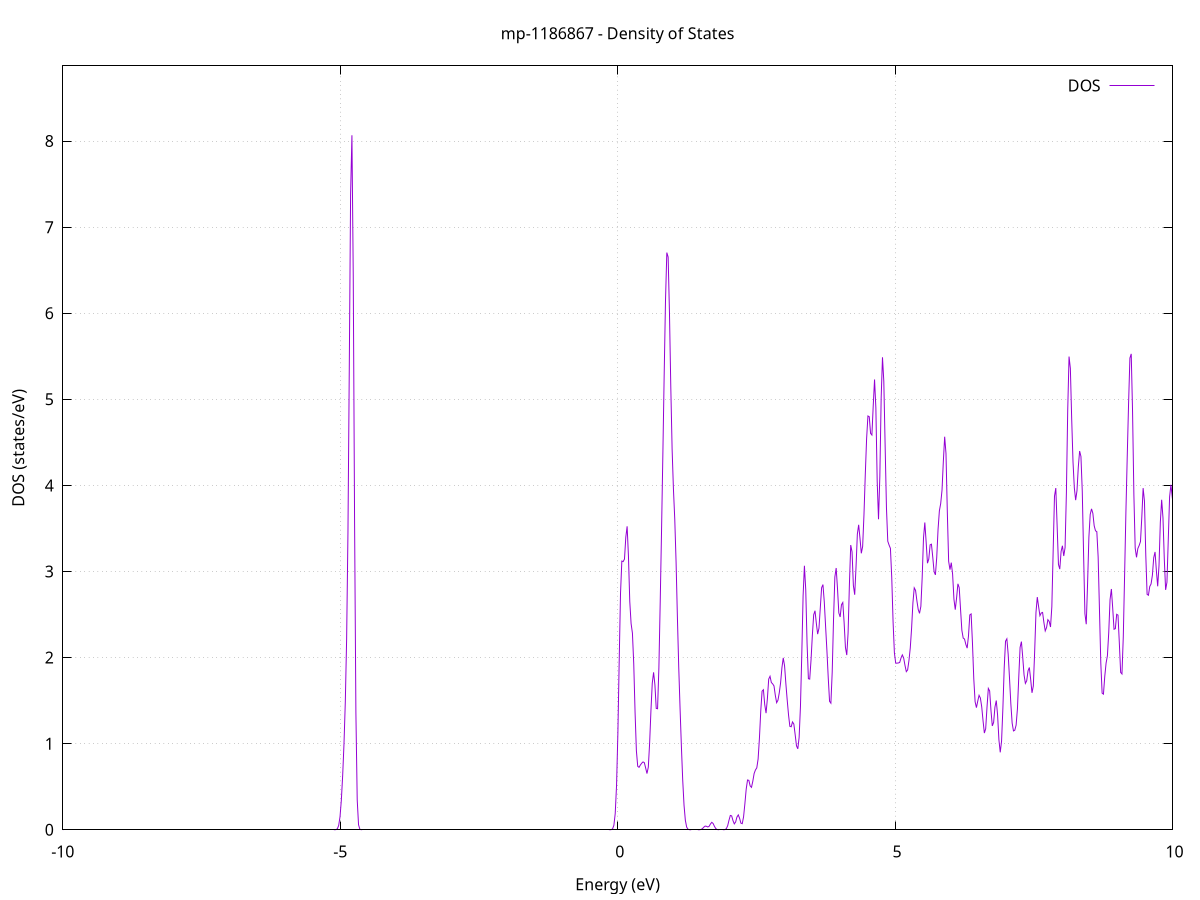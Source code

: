 set title 'mp-1186867 - Density of States'
set xlabel 'Energy (eV)'
set ylabel 'DOS (states/eV)'
set grid
set xrange [-10:10]
set yrange [0:8.873]
set xzeroaxis lt -1
set terminal png size 800,600
set output 'mp-1186867_dos_gnuplot.png'
plot '-' using 1:2 with lines title 'DOS'
-29.707900 0.000000
-29.684100 0.000000
-29.660200 0.000000
-29.636400 0.000000
-29.612500 0.000000
-29.588700 0.000000
-29.564800 0.000000
-29.541000 0.000000
-29.517100 0.000000
-29.493300 0.000000
-29.469500 0.000000
-29.445600 0.000000
-29.421800 0.000000
-29.397900 0.000000
-29.374100 0.000000
-29.350200 0.000000
-29.326400 0.000000
-29.302500 0.000000
-29.278700 0.000000
-29.254800 0.000000
-29.231000 0.000000
-29.207100 0.000000
-29.183300 0.000000
-29.159500 0.000000
-29.135600 0.000000
-29.111800 0.000000
-29.087900 0.000000
-29.064100 0.000000
-29.040200 0.000000
-29.016400 0.000000
-28.992500 0.000000
-28.968700 0.000000
-28.944800 0.000000
-28.921000 0.000000
-28.897200 0.000000
-28.873300 0.000000
-28.849500 0.000000
-28.825600 0.000000
-28.801800 0.000000
-28.777900 0.000000
-28.754100 0.000000
-28.730200 0.000000
-28.706400 0.000000
-28.682500 0.000000
-28.658700 0.000000
-28.634800 0.000000
-28.611000 0.000000
-28.587200 0.000000
-28.563300 0.000000
-28.539500 0.000000
-28.515600 0.000000
-28.491800 0.000000
-28.467900 0.000000
-28.444100 0.000000
-28.420200 0.000000
-28.396400 0.000000
-28.372500 0.000000
-28.348700 0.000000
-28.324900 0.000000
-28.301000 0.000000
-28.277200 0.000000
-28.253300 0.000000
-28.229500 0.000000
-28.205600 0.000000
-28.181800 0.000000
-28.157900 0.000000
-28.134100 0.000000
-28.110200 0.000000
-28.086400 0.000000
-28.062500 0.000000
-28.038700 0.000000
-28.014900 0.000000
-27.991000 0.000000
-27.967200 0.000000
-27.943300 0.000000
-27.919500 0.000000
-27.895600 0.000000
-27.871800 0.000000
-27.847900 0.000000
-27.824100 0.000000
-27.800200 0.000000
-27.776400 0.000000
-27.752600 0.000000
-27.728700 0.000000
-27.704900 0.000000
-27.681000 0.001100
-27.657200 0.014800
-27.633300 0.132200
-27.609500 0.762600
-27.585600 2.833400
-27.561800 6.788600
-27.537900 10.494200
-27.514100 10.470300
-27.490200 6.742300
-27.466400 2.801300
-27.442600 0.750400
-27.418700 0.129500
-27.394900 0.014400
-27.371000 0.001000
-27.347200 0.000000
-27.323300 0.000000
-27.299500 0.000000
-27.275600 0.000000
-27.251800 0.000000
-27.227900 0.000000
-27.204100 0.000000
-27.180300 0.000000
-27.156400 0.000000
-27.132600 0.000000
-27.108700 0.000000
-27.084900 0.000000
-27.061000 0.000000
-27.037200 0.000000
-27.013300 0.000000
-26.989500 0.000000
-26.965600 0.000000
-26.941800 0.000000
-26.917900 0.000000
-26.894100 0.000000
-26.870300 0.000000
-26.846400 0.000300
-26.822600 0.005400
-26.798700 0.064300
-26.774900 0.492400
-26.751000 2.437200
-26.727200 7.810900
-26.703300 16.222700
-26.679500 21.849100
-26.655600 19.088500
-26.631800 10.817700
-26.608000 3.975300
-26.584100 0.946700
-26.560300 0.146000
-26.536400 0.014600
-26.512600 0.000900
-26.488700 0.000000
-26.464900 0.000000
-26.441000 0.000000
-26.417200 0.000000
-26.393300 0.000000
-26.369500 0.000000
-26.345600 0.000000
-26.321800 0.000000
-26.298000 0.000000
-26.274100 0.000000
-26.250300 0.000000
-26.226400 0.000000
-26.202600 0.000000
-26.178700 0.000000
-26.154900 0.000000
-26.131000 0.000000
-26.107200 0.000000
-26.083300 0.000000
-26.059500 0.000000
-26.035700 0.000000
-26.011800 0.000000
-25.988000 0.000000
-25.964100 0.000000
-25.940300 0.000000
-25.916400 0.000000
-25.892600 0.000000
-25.868700 0.000000
-25.844900 0.000000
-25.821000 0.000000
-25.797200 0.000000
-25.773300 0.000000
-25.749500 0.000000
-25.725700 0.000000
-25.701800 0.000000
-25.678000 0.000000
-25.654100 0.000000
-25.630300 0.000000
-25.606400 0.000000
-25.582600 0.000000
-25.558700 0.000000
-25.534900 0.000000
-25.511000 0.000000
-25.487200 0.000000
-25.463400 0.000000
-25.439500 0.000000
-25.415700 0.000000
-25.391800 0.000000
-25.368000 0.000000
-25.344100 0.000000
-25.320300 0.000000
-25.296400 0.000000
-25.272600 0.000000
-25.248700 0.000000
-25.224900 0.000000
-25.201000 0.000000
-25.177200 0.000000
-25.153400 0.000000
-25.129500 0.000000
-25.105700 0.000000
-25.081800 0.000000
-25.058000 0.000000
-25.034100 0.000000
-25.010300 0.000000
-24.986400 0.000000
-24.962600 0.000000
-24.938700 0.000000
-24.914900 0.000000
-24.891100 0.000000
-24.867200 0.000000
-24.843400 0.000000
-24.819500 0.000000
-24.795700 0.000000
-24.771800 0.000000
-24.748000 0.000000
-24.724100 0.000000
-24.700300 0.000000
-24.676400 0.000000
-24.652600 0.000000
-24.628700 0.000000
-24.604900 0.000000
-24.581100 0.000000
-24.557200 0.000000
-24.533400 0.000000
-24.509500 0.000000
-24.485700 0.000000
-24.461800 0.000000
-24.438000 0.000000
-24.414100 0.000000
-24.390300 0.000000
-24.366400 0.000000
-24.342600 0.000000
-24.318800 0.000000
-24.294900 0.000000
-24.271100 0.000000
-24.247200 0.000000
-24.223400 0.000000
-24.199500 0.000000
-24.175700 0.000000
-24.151800 0.000000
-24.128000 0.000000
-24.104100 0.000000
-24.080300 0.000000
-24.056400 0.000000
-24.032600 0.000000
-24.008800 0.000000
-23.984900 0.000000
-23.961100 0.000000
-23.937200 0.000000
-23.913400 0.000000
-23.889500 0.000000
-23.865700 0.000000
-23.841800 0.000000
-23.818000 0.000000
-23.794100 0.000000
-23.770300 0.000000
-23.746500 0.000000
-23.722600 0.000000
-23.698800 0.000000
-23.674900 0.000000
-23.651100 0.000000
-23.627200 0.000000
-23.603400 0.000000
-23.579500 0.000000
-23.555700 0.000000
-23.531800 0.000000
-23.508000 0.000000
-23.484200 0.000000
-23.460300 0.000000
-23.436500 0.000000
-23.412600 0.000000
-23.388800 0.000000
-23.364900 0.000000
-23.341100 0.000000
-23.317200 0.000000
-23.293400 0.000000
-23.269500 0.000000
-23.245700 0.000000
-23.221800 0.000000
-23.198000 0.000000
-23.174200 0.000000
-23.150300 0.000000
-23.126500 0.000000
-23.102600 0.000000
-23.078800 0.000000
-23.054900 0.000000
-23.031100 0.000000
-23.007200 0.000000
-22.983400 0.000000
-22.959500 0.000000
-22.935700 0.000000
-22.911900 0.000000
-22.888000 0.000000
-22.864200 0.000000
-22.840300 0.000000
-22.816500 0.000000
-22.792600 0.000000
-22.768800 0.000000
-22.744900 0.000000
-22.721100 0.000000
-22.697200 0.000000
-22.673400 0.000000
-22.649500 0.000000
-22.625700 0.000000
-22.601900 0.000000
-22.578000 0.000000
-22.554200 0.000000
-22.530300 0.000000
-22.506500 0.000000
-22.482600 0.000000
-22.458800 0.000000
-22.434900 0.000000
-22.411100 0.000000
-22.387200 0.000000
-22.363400 0.000000
-22.339600 0.000000
-22.315700 0.000000
-22.291900 0.000000
-22.268000 0.000000
-22.244200 0.000000
-22.220300 0.000000
-22.196500 0.000000
-22.172600 0.000000
-22.148800 0.000000
-22.124900 0.000000
-22.101100 0.000000
-22.077200 0.000000
-22.053400 0.000000
-22.029600 0.000000
-22.005700 0.000000
-21.981900 0.000000
-21.958000 0.000000
-21.934200 0.000000
-21.910300 0.000000
-21.886500 0.000000
-21.862600 0.000000
-21.838800 0.000000
-21.814900 0.000000
-21.791100 0.000000
-21.767300 0.000000
-21.743400 0.000000
-21.719600 0.000000
-21.695700 0.000000
-21.671900 0.000000
-21.648000 0.000000
-21.624200 0.000000
-21.600300 0.000000
-21.576500 0.000000
-21.552600 0.000000
-21.528800 0.000000
-21.504900 0.000000
-21.481100 0.000000
-21.457300 0.000000
-21.433400 0.000000
-21.409600 0.000000
-21.385700 0.000000
-21.361900 0.000000
-21.338000 0.000000
-21.314200 0.000000
-21.290300 0.000000
-21.266500 0.000000
-21.242600 0.000000
-21.218800 0.000000
-21.195000 0.000000
-21.171100 0.000000
-21.147300 0.000000
-21.123400 0.000000
-21.099600 0.000000
-21.075700 0.000000
-21.051900 0.000000
-21.028000 0.000000
-21.004200 0.000000
-20.980300 0.000000
-20.956500 0.000000
-20.932600 0.000000
-20.908800 0.000000
-20.885000 0.000000
-20.861100 0.000000
-20.837300 0.000000
-20.813400 0.000000
-20.789600 0.000000
-20.765700 0.000000
-20.741900 0.000000
-20.718000 0.000000
-20.694200 0.000000
-20.670300 0.000000
-20.646500 0.000000
-20.622700 0.000000
-20.598800 0.000000
-20.575000 0.000000
-20.551100 0.000000
-20.527300 0.000000
-20.503400 0.000000
-20.479600 0.000000
-20.455700 0.000000
-20.431900 0.000000
-20.408000 0.000000
-20.384200 0.000000
-20.360300 0.000000
-20.336500 0.000000
-20.312700 0.000000
-20.288800 0.000000
-20.265000 0.000000
-20.241100 0.000000
-20.217300 0.000000
-20.193400 0.000000
-20.169600 0.000000
-20.145700 0.000000
-20.121900 0.000000
-20.098000 0.000000
-20.074200 0.000000
-20.050400 0.000000
-20.026500 0.000000
-20.002700 0.000000
-19.978800 0.000000
-19.955000 0.000000
-19.931100 0.000000
-19.907300 0.000000
-19.883400 0.000000
-19.859600 0.000000
-19.835700 0.000000
-19.811900 0.000000
-19.788000 0.000000
-19.764200 0.000000
-19.740400 0.000000
-19.716500 0.000000
-19.692700 0.000000
-19.668800 0.000000
-19.645000 0.000000
-19.621100 0.000000
-19.597300 0.000000
-19.573400 0.000000
-19.549600 0.000000
-19.525700 0.000000
-19.501900 0.000000
-19.478100 0.000000
-19.454200 0.000000
-19.430400 0.000000
-19.406500 0.000000
-19.382700 0.000000
-19.358800 0.000000
-19.335000 0.000000
-19.311100 0.000000
-19.287300 0.000000
-19.263400 0.000000
-19.239600 0.000000
-19.215700 0.000000
-19.191900 0.000000
-19.168100 0.000000
-19.144200 0.000000
-19.120400 0.000000
-19.096500 0.000000
-19.072700 0.000000
-19.048800 0.000000
-19.025000 0.000000
-19.001100 0.000000
-18.977300 0.000000
-18.953400 0.000000
-18.929600 0.000000
-18.905800 0.000000
-18.881900 0.000000
-18.858100 0.000000
-18.834200 0.000000
-18.810400 0.000000
-18.786500 0.000000
-18.762700 0.000000
-18.738800 0.000000
-18.715000 0.000000
-18.691100 0.000000
-18.667300 0.000000
-18.643400 0.000000
-18.619600 0.000000
-18.595800 0.000000
-18.571900 0.000000
-18.548100 0.000000
-18.524200 0.000000
-18.500400 0.000000
-18.476500 0.000000
-18.452700 0.000000
-18.428800 0.000000
-18.405000 0.000000
-18.381100 0.000000
-18.357300 0.000000
-18.333500 0.000000
-18.309600 0.000000
-18.285800 0.000000
-18.261900 0.000000
-18.238100 0.000000
-18.214200 0.000000
-18.190400 0.000000
-18.166500 0.000000
-18.142700 0.000000
-18.118800 0.000000
-18.095000 0.000000
-18.071100 0.000000
-18.047300 0.000000
-18.023500 0.000000
-17.999600 0.000000
-17.975800 0.000000
-17.951900 0.000000
-17.928100 0.000000
-17.904200 0.000000
-17.880400 0.000000
-17.856500 0.000000
-17.832700 0.000000
-17.808800 0.000000
-17.785000 0.000000
-17.761200 0.000000
-17.737300 0.000000
-17.713500 0.000000
-17.689600 0.000000
-17.665800 0.000000
-17.641900 0.000000
-17.618100 0.000000
-17.594200 0.000000
-17.570400 0.000000
-17.546500 0.000000
-17.522700 0.000000
-17.498800 0.000000
-17.475000 0.000000
-17.451200 0.000000
-17.427300 0.000000
-17.403500 0.000000
-17.379600 0.000000
-17.355800 0.000000
-17.331900 0.000000
-17.308100 0.000000
-17.284200 0.000000
-17.260400 0.000000
-17.236500 0.000000
-17.212700 0.000000
-17.188900 0.000000
-17.165000 0.000000
-17.141200 0.000000
-17.117300 0.000000
-17.093500 0.000000
-17.069600 0.000000
-17.045800 0.000000
-17.021900 0.000000
-16.998100 0.000000
-16.974200 0.000000
-16.950400 0.000000
-16.926600 0.000000
-16.902700 0.000000
-16.878900 0.000000
-16.855000 0.000000
-16.831200 0.000000
-16.807300 0.000000
-16.783500 0.000000
-16.759600 0.000000
-16.735800 0.000000
-16.711900 0.000000
-16.688100 0.000000
-16.664200 0.000000
-16.640400 0.000000
-16.616600 0.000000
-16.592700 0.000000
-16.568900 0.000000
-16.545000 0.000000
-16.521200 0.000000
-16.497300 0.000000
-16.473500 0.000000
-16.449600 0.000000
-16.425800 0.000000
-16.401900 0.000000
-16.378100 0.000000
-16.354300 0.000000
-16.330400 0.000000
-16.306600 0.000000
-16.282700 0.000000
-16.258900 0.000000
-16.235000 0.000000
-16.211200 0.000000
-16.187300 0.000000
-16.163500 0.000000
-16.139600 0.000000
-16.115800 0.000000
-16.091900 0.000000
-16.068100 0.000000
-16.044300 0.000000
-16.020400 0.000000
-15.996600 0.000000
-15.972700 0.000000
-15.948900 0.000000
-15.925000 0.000000
-15.901200 0.000000
-15.877300 0.000000
-15.853500 0.000000
-15.829600 0.000000
-15.805800 0.000000
-15.782000 0.000000
-15.758100 0.000000
-15.734300 0.000000
-15.710400 0.000000
-15.686600 0.000000
-15.662700 0.000000
-15.638900 0.000000
-15.615000 0.000000
-15.591200 0.000000
-15.567300 0.000000
-15.543500 0.000000
-15.519600 0.000000
-15.495800 0.000000
-15.472000 0.000000
-15.448100 0.000000
-15.424300 0.000000
-15.400400 0.000000
-15.376600 0.000000
-15.352700 0.000000
-15.328900 0.000000
-15.305000 0.000000
-15.281200 0.000000
-15.257300 0.000000
-15.233500 0.000000
-15.209700 0.000000
-15.185800 0.000000
-15.162000 0.000000
-15.138100 0.000000
-15.114300 0.000000
-15.090400 0.000000
-15.066600 0.000000
-15.042700 0.000000
-15.018900 0.000000
-14.995000 0.000000
-14.971200 0.000000
-14.947300 0.000000
-14.923500 0.000000
-14.899700 0.000000
-14.875800 0.000000
-14.852000 0.000000
-14.828100 0.000000
-14.804300 0.000000
-14.780400 0.000000
-14.756600 0.000000
-14.732700 0.000000
-14.708900 0.000000
-14.685000 0.000000
-14.661200 0.000000
-14.637400 0.000000
-14.613500 0.000000
-14.589700 0.000000
-14.565800 0.000000
-14.542000 0.000000
-14.518100 0.000000
-14.494300 0.000000
-14.470400 0.000000
-14.446600 0.000000
-14.422700 0.000000
-14.398900 0.000000
-14.375000 0.000000
-14.351200 0.000000
-14.327400 0.000000
-14.303500 0.000000
-14.279700 0.000000
-14.255800 0.000000
-14.232000 0.000000
-14.208100 0.000000
-14.184300 0.000000
-14.160400 0.000000
-14.136600 0.000000
-14.112700 0.000000
-14.088900 0.000000
-14.065100 0.000000
-14.041200 0.000000
-14.017400 0.000000
-13.993500 0.000000
-13.969700 0.000000
-13.945800 0.000000
-13.922000 0.000000
-13.898100 0.000000
-13.874300 0.000000
-13.850400 0.000000
-13.826600 0.000000
-13.802700 0.000000
-13.778900 0.000000
-13.755100 0.000000
-13.731200 0.000000
-13.707400 0.000000
-13.683500 0.000000
-13.659700 0.000000
-13.635800 0.000000
-13.612000 0.000000
-13.588100 0.000000
-13.564300 0.000000
-13.540400 0.000000
-13.516600 0.000000
-13.492800 0.000000
-13.468900 0.000000
-13.445100 0.000000
-13.421200 0.000000
-13.397400 0.000000
-13.373500 0.000000
-13.349700 0.000000
-13.325800 0.000000
-13.302000 0.000000
-13.278100 0.000000
-13.254300 0.000000
-13.230400 0.000000
-13.206600 0.000000
-13.182800 0.000000
-13.158900 0.000000
-13.135100 0.000000
-13.111200 0.000000
-13.087400 0.000000
-13.063500 0.000000
-13.039700 0.000000
-13.015800 0.000000
-12.992000 0.000000
-12.968100 0.000000
-12.944300 0.000000
-12.920500 0.000000
-12.896600 0.000000
-12.872800 0.000000
-12.848900 0.000000
-12.825100 0.000000
-12.801200 0.000000
-12.777400 0.000000
-12.753500 0.000000
-12.729700 0.000000
-12.705800 0.000000
-12.682000 0.000000
-12.658100 0.000000
-12.634300 0.000000
-12.610500 0.000000
-12.586600 0.000000
-12.562800 0.000000
-12.538900 0.000000
-12.515100 0.000000
-12.491200 0.000000
-12.467400 0.000000
-12.443500 0.000000
-12.419700 0.000000
-12.395800 0.000000
-12.372000 0.000000
-12.348200 0.000000
-12.324300 0.000000
-12.300500 0.000000
-12.276600 0.000000
-12.252800 0.000000
-12.228900 0.000000
-12.205100 0.000000
-12.181200 0.000000
-12.157400 0.000000
-12.133500 0.000000
-12.109700 0.000000
-12.085800 0.000000
-12.062000 0.000000
-12.038200 0.000000
-12.014300 0.000000
-11.990500 0.000000
-11.966600 0.000000
-11.942800 0.000100
-11.918900 0.001900
-11.895100 0.022800
-11.871200 0.190000
-11.847400 1.077400
-11.823500 4.205900
-11.799700 11.406700
-11.775900 21.665500
-11.752000 28.998700
-11.728200 27.451200
-11.704300 18.392700
-11.680500 8.704500
-11.656600 2.896500
-11.632800 0.673200
-11.608900 0.108400
-11.585100 0.012000
-11.561200 0.000900
-11.537400 0.000000
-11.513500 0.000000
-11.489700 0.000000
-11.465900 0.000000
-11.442000 0.000000
-11.418200 0.000000
-11.394300 0.000000
-11.370500 0.000000
-11.346600 0.000000
-11.322800 0.000000
-11.298900 0.000000
-11.275100 0.000000
-11.251200 0.000000
-11.227400 0.000000
-11.203600 0.000000
-11.179700 0.000000
-11.155900 0.000000
-11.132000 0.000200
-11.108200 0.002100
-11.084300 0.018600
-11.060500 0.115200
-11.036600 0.502400
-11.012800 1.593200
-10.988900 3.858900
-10.965100 7.616400
-10.941200 13.030400
-10.917400 19.781500
-10.893600 26.159300
-10.869700 29.910500
-10.845900 31.199000
-10.822000 31.987100
-10.798200 31.448100
-10.774300 26.353100
-10.750500 16.954500
-10.726600 7.876600
-10.702800 2.552200
-10.678900 0.564400
-10.655100 0.083900
-10.631300 0.008300
-10.607400 0.000500
-10.583600 0.000000
-10.559700 0.000000
-10.535900 0.000000
-10.512000 0.000000
-10.488200 0.000000
-10.464300 0.000000
-10.440500 0.000000
-10.416600 0.000000
-10.392800 0.000000
-10.368900 0.000000
-10.345100 0.000000
-10.321300 0.000000
-10.297400 0.000000
-10.273600 0.000000
-10.249700 0.000000
-10.225900 0.000000
-10.202000 0.000000
-10.178200 0.000000
-10.154300 0.000000
-10.130500 0.000000
-10.106600 0.000000
-10.082800 0.000000
-10.059000 0.000000
-10.035100 0.000000
-10.011300 0.000000
-9.987400 0.000000
-9.963600 0.000000
-9.939700 0.000000
-9.915900 0.000000
-9.892000 0.000000
-9.868200 0.000000
-9.844300 0.000000
-9.820500 0.000000
-9.796700 0.000000
-9.772800 0.000000
-9.749000 0.000000
-9.725100 0.000000
-9.701300 0.000000
-9.677400 0.000000
-9.653600 0.000000
-9.629700 0.000000
-9.605900 0.000000
-9.582000 0.000000
-9.558200 0.000000
-9.534300 0.000000
-9.510500 0.000000
-9.486700 0.000000
-9.462800 0.000000
-9.439000 0.000000
-9.415100 0.000000
-9.391300 0.000000
-9.367400 0.000000
-9.343600 0.000000
-9.319700 0.000000
-9.295900 0.000000
-9.272000 0.000000
-9.248200 0.000000
-9.224400 0.000000
-9.200500 0.000000
-9.176700 0.000000
-9.152800 0.000000
-9.129000 0.000000
-9.105100 0.000000
-9.081300 0.000000
-9.057400 0.000000
-9.033600 0.000000
-9.009700 0.000000
-8.985900 0.000000
-8.962000 0.000000
-8.938200 0.000000
-8.914400 0.000000
-8.890500 0.000000
-8.866700 0.000000
-8.842800 0.000000
-8.819000 0.000000
-8.795100 0.000000
-8.771300 0.000000
-8.747400 0.000000
-8.723600 0.000000
-8.699700 0.000000
-8.675900 0.000000
-8.652100 0.000000
-8.628200 0.000000
-8.604400 0.000000
-8.580500 0.000000
-8.556700 0.000000
-8.532800 0.000000
-8.509000 0.000000
-8.485100 0.000000
-8.461300 0.000000
-8.437400 0.000000
-8.413600 0.000000
-8.389700 0.000000
-8.365900 0.000000
-8.342100 0.000000
-8.318200 0.000000
-8.294400 0.000000
-8.270500 0.000000
-8.246700 0.000000
-8.222800 0.000000
-8.199000 0.000000
-8.175100 0.000000
-8.151300 0.000000
-8.127400 0.000000
-8.103600 0.000000
-8.079800 0.000000
-8.055900 0.000000
-8.032100 0.000000
-8.008200 0.000000
-7.984400 0.000000
-7.960500 0.000000
-7.936700 0.000000
-7.912800 0.000000
-7.889000 0.000000
-7.865100 0.000000
-7.841300 0.000000
-7.817400 0.000000
-7.793600 0.000000
-7.769800 0.000000
-7.745900 0.000000
-7.722100 0.000000
-7.698200 0.000000
-7.674400 0.000000
-7.650500 0.000000
-7.626700 0.000000
-7.602800 0.000000
-7.579000 0.000000
-7.555100 0.000000
-7.531300 0.000000
-7.507500 0.000000
-7.483600 0.000000
-7.459800 0.000000
-7.435900 0.000000
-7.412100 0.000000
-7.388200 0.000000
-7.364400 0.000000
-7.340500 0.000000
-7.316700 0.000000
-7.292800 0.000000
-7.269000 0.000000
-7.245100 0.000000
-7.221300 0.000000
-7.197500 0.000000
-7.173600 0.000000
-7.149800 0.000000
-7.125900 0.000000
-7.102100 0.000000
-7.078200 0.000000
-7.054400 0.000000
-7.030500 0.000000
-7.006700 0.000000
-6.982800 0.000000
-6.959000 0.000000
-6.935200 0.000000
-6.911300 0.000000
-6.887500 0.000000
-6.863600 0.000000
-6.839800 0.000000
-6.815900 0.000000
-6.792100 0.000000
-6.768200 0.000000
-6.744400 0.000000
-6.720500 0.000000
-6.696700 0.000000
-6.672800 0.000000
-6.649000 0.000000
-6.625200 0.000000
-6.601300 0.000000
-6.577500 0.000000
-6.553600 0.000000
-6.529800 0.000000
-6.505900 0.000000
-6.482100 0.000000
-6.458200 0.000000
-6.434400 0.000000
-6.410500 0.000000
-6.386700 0.000000
-6.362900 0.000000
-6.339000 0.000000
-6.315200 0.000000
-6.291300 0.000000
-6.267500 0.000000
-6.243600 0.000000
-6.219800 0.000000
-6.195900 0.000000
-6.172100 0.000000
-6.148200 0.000000
-6.124400 0.000000
-6.100500 0.000000
-6.076700 0.000000
-6.052900 0.000000
-6.029000 0.000000
-6.005200 0.000000
-5.981300 0.000000
-5.957500 0.000000
-5.933600 0.000000
-5.909800 0.000000
-5.885900 0.000000
-5.862100 0.000000
-5.838200 0.000000
-5.814400 0.000000
-5.790600 0.000000
-5.766700 0.000000
-5.742900 0.000000
-5.719000 0.000000
-5.695200 0.000000
-5.671300 0.000000
-5.647500 0.000000
-5.623600 0.000000
-5.599800 0.000000
-5.575900 0.000000
-5.552100 0.000000
-5.528200 0.000000
-5.504400 0.000000
-5.480600 0.000000
-5.456700 0.000000
-5.432900 0.000000
-5.409000 0.000000
-5.385200 0.000000
-5.361300 0.000000
-5.337500 0.000000
-5.313600 0.000000
-5.289800 0.000000
-5.265900 0.000000
-5.242100 0.000000
-5.218300 0.000000
-5.194400 0.000000
-5.170600 0.000000
-5.146700 0.000000
-5.122900 0.000000
-5.099000 0.000200
-5.075200 0.002000
-5.051300 0.012200
-5.027500 0.050400
-5.003600 0.151000
-4.979800 0.343600
-4.955900 0.628900
-4.932100 0.996700
-4.908300 1.482700
-4.884400 2.217100
-4.860600 3.447000
-4.836700 5.349600
-4.812900 7.386500
-4.789000 8.066600
-4.765200 6.439000
-4.741300 3.589800
-4.717500 1.361700
-4.693600 0.345900
-4.669800 0.058200
-4.646000 0.006400
-4.622100 0.000500
-4.598300 0.000000
-4.574400 0.000000
-4.550600 0.000000
-4.526700 0.000000
-4.502900 0.000000
-4.479000 0.000000
-4.455200 0.000000
-4.431300 0.000000
-4.407500 0.000000
-4.383600 0.000000
-4.359800 0.000000
-4.336000 0.000000
-4.312100 0.000000
-4.288300 0.000000
-4.264400 0.000000
-4.240600 0.000000
-4.216700 0.000000
-4.192900 0.000000
-4.169000 0.000000
-4.145200 0.000000
-4.121300 0.000000
-4.097500 0.000000
-4.073700 0.000000
-4.049800 0.000000
-4.026000 0.000000
-4.002100 0.000000
-3.978300 0.000000
-3.954400 0.000000
-3.930600 0.000000
-3.906700 0.000000
-3.882900 0.000000
-3.859000 0.000000
-3.835200 0.000000
-3.811300 0.000000
-3.787500 0.000000
-3.763700 0.000000
-3.739800 0.000000
-3.716000 0.000000
-3.692100 0.000000
-3.668300 0.000000
-3.644400 0.000000
-3.620600 0.000000
-3.596700 0.000000
-3.572900 0.000000
-3.549000 0.000000
-3.525200 0.000000
-3.501400 0.000000
-3.477500 0.000000
-3.453700 0.000000
-3.429800 0.000000
-3.406000 0.000000
-3.382100 0.000000
-3.358300 0.000000
-3.334400 0.000000
-3.310600 0.000000
-3.286700 0.000000
-3.262900 0.000000
-3.239100 0.000000
-3.215200 0.000000
-3.191400 0.000000
-3.167500 0.000000
-3.143700 0.000000
-3.119800 0.000000
-3.096000 0.000000
-3.072100 0.000000
-3.048300 0.000000
-3.024400 0.000000
-3.000600 0.000000
-2.976700 0.000000
-2.952900 0.000000
-2.929100 0.000000
-2.905200 0.000000
-2.881400 0.000000
-2.857500 0.000000
-2.833700 0.000000
-2.809800 0.000000
-2.786000 0.000000
-2.762100 0.000000
-2.738300 0.000000
-2.714400 0.000000
-2.690600 0.000000
-2.666800 0.000000
-2.642900 0.000000
-2.619100 0.000000
-2.595200 0.000000
-2.571400 0.000000
-2.547500 0.000000
-2.523700 0.000000
-2.499800 0.000000
-2.476000 0.000000
-2.452100 0.000000
-2.428300 0.000000
-2.404400 0.000000
-2.380600 0.000000
-2.356800 0.000000
-2.332900 0.000000
-2.309100 0.000000
-2.285200 0.000000
-2.261400 0.000000
-2.237500 0.000000
-2.213700 0.000000
-2.189800 0.000000
-2.166000 0.000000
-2.142100 0.000000
-2.118300 0.000000
-2.094500 0.000000
-2.070600 0.000000
-2.046800 0.000000
-2.022900 0.000000
-1.999100 0.000000
-1.975200 0.000000
-1.951400 0.000000
-1.927500 0.000000
-1.903700 0.000000
-1.879800 0.000000
-1.856000 0.000000
-1.832100 0.000000
-1.808300 0.000000
-1.784500 0.000000
-1.760600 0.000000
-1.736800 0.000000
-1.712900 0.000000
-1.689100 0.000000
-1.665200 0.000000
-1.641400 0.000000
-1.617500 0.000000
-1.593700 0.000000
-1.569800 0.000000
-1.546000 0.000000
-1.522200 0.000000
-1.498300 0.000000
-1.474500 0.000000
-1.450600 0.000000
-1.426800 0.000000
-1.402900 0.000000
-1.379100 0.000000
-1.355200 0.000000
-1.331400 0.000000
-1.307500 0.000000
-1.283700 0.000000
-1.259800 0.000000
-1.236000 0.000000
-1.212200 0.000000
-1.188300 0.000000
-1.164500 0.000000
-1.140600 0.000000
-1.116800 0.000000
-1.092900 0.000000
-1.069100 0.000000
-1.045200 0.000000
-1.021400 0.000000
-0.997500 0.000000
-0.973700 0.000000
-0.949900 0.000000
-0.926000 0.000000
-0.902200 0.000000
-0.878300 0.000000
-0.854500 0.000000
-0.830600 0.000000
-0.806800 0.000000
-0.782900 0.000000
-0.759100 0.000000
-0.735200 0.000000
-0.711400 0.000000
-0.687500 0.000000
-0.663700 0.000000
-0.639900 0.000000
-0.616000 0.000000
-0.592200 0.000000
-0.568300 0.000000
-0.544500 0.000000
-0.520600 0.000000
-0.496800 0.000000
-0.472900 0.000000
-0.449100 0.000000
-0.425200 0.000000
-0.401400 0.000000
-0.377600 0.000000
-0.353700 0.000000
-0.329900 0.000000
-0.306000 0.000000
-0.282200 0.000000
-0.258300 0.000000
-0.234500 0.000000
-0.210600 0.000000
-0.186800 0.000000
-0.162900 0.000000
-0.139100 0.000100
-0.115200 0.001500
-0.091400 0.010600
-0.067600 0.052700
-0.043700 0.188600
-0.019900 0.513300
0.004000 1.113700
0.027800 1.954000
0.051700 2.744200
0.075500 3.121100
0.099400 3.115300
0.123200 3.144300
0.147100 3.399200
0.170900 3.524600
0.194700 3.178500
0.218600 2.651300
0.242400 2.395600
0.266300 2.283500
0.290100 1.929200
0.314000 1.364200
0.337800 0.917800
0.361700 0.737700
0.385500 0.725300
0.409400 0.752100
0.433200 0.773100
0.457100 0.788200
0.480900 0.779900
0.504700 0.718100
0.528600 0.653300
0.552400 0.726800
0.576300 1.005200
0.600100 1.385300
0.624000 1.702900
0.647800 1.828800
0.671700 1.683700
0.695500 1.410000
0.719400 1.405900
0.743200 1.880200
0.767000 2.636200
0.790900 3.464200
0.814700 4.351700
0.838600 5.282500
0.862400 6.146100
0.886300 6.704200
0.910100 6.652500
0.934000 6.007100
0.957800 5.147200
0.981700 4.421200
1.005500 3.956800
1.029400 3.606900
1.053200 3.109000
1.077000 2.468200
1.100900 1.889800
1.124700 1.415100
1.148600 0.973800
1.172400 0.580000
1.196300 0.286600
1.220100 0.110800
1.244000 0.031400
1.267800 0.006200
1.291700 0.000800
1.315500 0.000100
1.339300 0.000000
1.363200 0.000000
1.387000 0.000000
1.410900 0.000000
1.434700 0.000000
1.458600 0.000100
1.482400 0.000900
1.506300 0.004400
1.530100 0.014500
1.554000 0.031100
1.577800 0.043000
1.601700 0.040100
1.625500 0.032200
1.649300 0.040700
1.673200 0.067900
1.697000 0.086600
1.720900 0.072800
1.744700 0.039600
1.768600 0.013900
1.792400 0.003100
1.816300 0.000500
1.840100 0.000000
1.864000 0.000000
1.887800 0.000000
1.911600 0.000300
1.935500 0.002400
1.959300 0.013300
1.983200 0.047900
2.007000 0.111200
2.030900 0.166500
2.054700 0.161700
2.078600 0.106600
2.102400 0.068400
2.126300 0.090200
2.150100 0.147800
2.174000 0.172900
2.197800 0.133500
2.221600 0.076900
2.245500 0.071100
2.269300 0.149300
2.293200 0.301700
2.317000 0.472200
2.340900 0.578300
2.364700 0.573800
2.388600 0.509300
2.412400 0.492900
2.436300 0.564700
2.460100 0.654100
2.483900 0.695200
2.507800 0.719300
2.531600 0.822200
2.555500 1.064600
2.579300 1.379100
2.603200 1.609900
2.627000 1.626700
2.650900 1.454000
2.674700 1.354700
2.698600 1.521700
2.722400 1.749700
2.746300 1.783100
2.770100 1.710600
2.793900 1.694800
2.817800 1.671200
2.841600 1.562100
2.865500 1.476200
2.889300 1.504700
2.913200 1.591700
2.937000 1.709200
2.960900 1.883100
2.984700 1.996400
3.008600 1.903800
3.032400 1.692600
3.056200 1.504700
3.080100 1.332300
3.103900 1.200900
3.127800 1.196600
3.151600 1.252600
3.175500 1.227900
3.199300 1.105700
3.223200 0.975500
3.247000 0.940100
3.270900 1.073700
3.294700 1.430900
3.318500 2.032300
3.342400 2.716700
3.366200 3.066300
3.390100 2.786700
3.413900 2.163400
3.437800 1.754700
3.461600 1.750000
3.485500 1.973400
3.509300 2.260400
3.533200 2.497900
3.557000 2.544100
3.580900 2.399100
3.604700 2.272600
3.628500 2.341300
3.652400 2.578400
3.676200 2.811200
3.700100 2.848000
3.723900 2.649400
3.747800 2.363800
3.771600 2.082300
3.795500 1.766400
3.819300 1.492100
3.843200 1.470500
3.867000 1.830500
3.890800 2.440200
3.914700 2.936000
3.938500 3.040400
3.962400 2.801100
3.986200 2.519500
4.010100 2.471800
4.033900 2.613800
4.057800 2.639600
4.081600 2.408300
4.105500 2.118600
4.129300 2.029200
4.153200 2.286000
4.177000 2.850600
4.200800 3.307300
4.224700 3.227300
4.248500 2.838300
4.272400 2.730000
4.296200 3.051100
4.320100 3.433900
4.343900 3.542600
4.367800 3.385000
4.391600 3.211300
4.415500 3.291500
4.439300 3.656900
4.463100 4.124600
4.487000 4.543800
4.510800 4.806500
4.534700 4.797900
4.558500 4.604200
4.582400 4.585000
4.606200 4.923200
4.630100 5.230100
4.653900 4.900900
4.677800 4.047300
4.701600 3.606500
4.725500 4.105800
4.749300 5.012500
4.773100 5.488300
4.797000 5.209400
4.820800 4.465800
4.844700 3.741200
4.868500 3.351800
4.892400 3.306300
4.916200 3.268700
4.940100 2.928800
4.963900 2.417100
4.987800 2.055900
5.011600 1.935000
5.035400 1.935700
5.059300 1.937500
5.083100 1.943500
5.107000 1.994700
5.130800 2.031300
5.154700 1.995800
5.178500 1.910100
5.202400 1.836800
5.226200 1.856400
5.250100 1.965500
5.273900 2.111600
5.297800 2.340600
5.321600 2.636100
5.345400 2.810100
5.369300 2.780900
5.393100 2.660800
5.417000 2.559500
5.440800 2.513800
5.464700 2.594600
5.488500 2.927400
5.512400 3.389800
5.536200 3.568900
5.560100 3.341700
5.583900 3.096300
5.607700 3.143700
5.631600 3.309700
5.655400 3.317200
5.679300 3.166400
5.703100 2.997400
5.727000 2.960900
5.750800 3.163300
5.774700 3.489800
5.798500 3.704600
5.822400 3.790100
5.846200 3.945100
5.870100 4.279700
5.893900 4.565400
5.917700 4.370500
5.941600 3.691800
5.965400 3.119100
5.989300 3.021500
6.013100 3.102900
6.037000 2.968700
6.060800 2.679100
6.084700 2.556500
6.108500 2.691700
6.132400 2.857000
6.156200 2.812400
6.180000 2.561600
6.203900 2.316600
6.227700 2.227100
6.251600 2.215300
6.275400 2.153300
6.299300 2.109800
6.323100 2.251000
6.347000 2.495900
6.370800 2.507200
6.394700 2.170900
6.418500 1.754100
6.442400 1.487900
6.466200 1.418500
6.490000 1.493900
6.513900 1.561500
6.537700 1.530000
6.561600 1.428400
6.585400 1.267100
6.609300 1.123300
6.633100 1.173400
6.657000 1.425400
6.680800 1.641700
6.704700 1.612400
6.728500 1.385200
6.752300 1.206200
6.776200 1.247000
6.800000 1.424800
6.823900 1.501400
6.847700 1.332000
6.871600 1.045000
6.895400 0.899700
6.919300 1.029200
6.943100 1.411100
6.967000 1.881800
6.990800 2.190500
7.014700 2.218000
7.038500 2.039400
7.062300 1.763200
7.086200 1.466500
7.110000 1.239100
7.133900 1.148100
7.157700 1.156500
7.181600 1.215800
7.205400 1.405600
7.229300 1.772900
7.253100 2.118400
7.277000 2.185600
7.300800 2.002700
7.324600 1.798700
7.348500 1.700300
7.372300 1.730200
7.396200 1.846300
7.420000 1.884900
7.443900 1.746700
7.467700 1.590600
7.491600 1.670200
7.515400 2.061000
7.539300 2.522100
7.563100 2.702800
7.587000 2.591300
7.610800 2.486500
7.634600 2.518300
7.658500 2.524400
7.682300 2.408000
7.706200 2.309900
7.730000 2.348600
7.753900 2.440200
7.777700 2.420300
7.801600 2.355300
7.825400 2.591400
7.849300 3.240800
7.873100 3.874700
7.896900 3.969200
7.920800 3.531100
7.944600 3.081800
7.968500 3.027700
7.992300 3.232800
8.016200 3.299000
8.040000 3.179800
8.063900 3.277200
8.087700 3.913400
8.111600 4.872300
8.135400 5.496400
8.159300 5.359400
8.183100 4.772600
8.206900 4.274500
8.230800 3.971800
8.254600 3.829000
8.278500 3.938300
8.302300 4.213800
8.326200 4.399100
8.350000 4.335600
8.373900 3.932000
8.397700 3.197500
8.421600 2.510000
8.445400 2.387600
8.469200 2.853400
8.493100 3.398800
8.516900 3.663000
8.540800 3.727800
8.564600 3.675900
8.588500 3.531200
8.612300 3.472900
8.636200 3.462300
8.660000 3.168300
8.683900 2.552900
8.707700 1.938500
8.731600 1.586900
8.755400 1.575400
8.779200 1.781600
8.803100 1.935800
8.826900 2.021500
8.850800 2.289200
8.874600 2.673500
8.898500 2.796600
8.922300 2.574600
8.946200 2.329100
8.970000 2.335800
8.993900 2.502900
9.017700 2.493300
9.041500 2.175300
9.065400 1.827500
9.089200 1.809900
9.113100 2.240900
9.136900 2.961500
9.160800 3.703000
9.184600 4.341500
9.208500 4.952500
9.232300 5.479100
9.256200 5.527800
9.280000 4.862100
9.303900 3.894100
9.327700 3.270900
9.351500 3.164500
9.375400 3.266900
9.399200 3.302200
9.423100 3.348200
9.446900 3.632000
9.470800 3.968400
9.494600 3.818500
9.518500 3.190300
9.542300 2.734600
9.566200 2.724000
9.590000 2.825300
9.613800 2.855400
9.637700 2.957200
9.661500 3.160500
9.685400 3.227000
9.709200 3.011500
9.733100 2.828200
9.756900 3.068300
9.780800 3.572600
9.804600 3.833300
9.828500 3.623000
9.852300 3.142500
9.876100 2.786600
9.900000 2.875300
9.923800 3.367900
9.947700 3.866600
9.971500 4.007200
9.995400 3.864800
10.019200 3.894200
10.043100 4.203800
10.066900 4.298800
10.090800 3.944800
10.114600 3.586100
10.138500 3.618300
10.162300 3.902600
10.186100 4.121200
10.210000 4.108800
10.233800 3.850700
10.257700 3.392700
10.281500 2.799200
10.305400 2.283400
10.329200 2.122900
10.353100 2.262200
10.376900 2.329800
10.400800 2.143400
10.424600 1.915100
10.448400 1.852700
10.472300 1.856700
10.496100 1.783600
10.520000 1.700900
10.543800 1.692700
10.567700 1.662000
10.591500 1.523600
10.615400 1.367900
10.639200 1.309600
10.663100 1.351200
10.686900 1.363900
10.710800 1.226600
10.734600 1.070600
10.758400 1.152500
10.782300 1.456100
10.806100 1.689900
10.830000 1.661700
10.853800 1.478300
10.877700 1.377800
10.901500 1.449100
10.925400 1.570000
10.949200 1.606900
10.973100 1.574900
10.996900 1.598500
11.020700 1.822300
11.044600 2.241300
11.068400 2.574600
11.092300 2.555500
11.116100 2.257500
11.140000 1.922500
11.163800 1.731200
11.187700 1.833800
11.211500 2.234900
11.235400 2.661800
11.259200 2.790400
11.283100 2.550900
11.306900 2.164500
11.330700 1.903200
11.354600 1.916100
11.378400 2.257000
11.402300 2.780200
11.426100 3.086000
11.450000 2.940100
11.473800 2.623200
11.497700 2.526000
11.521500 2.549800
11.545400 2.348800
11.569200 1.971900
11.593000 1.783100
11.616900 1.965900
11.640700 2.325000
11.664600 2.474500
11.688400 2.280200
11.712300 2.013800
11.736100 2.001700
11.760000 2.245800
11.783800 2.490600
11.807700 2.607800
11.831500 2.680500
11.855400 2.739000
11.879200 2.678800
11.903000 2.483500
11.926900 2.368900
11.950700 2.453400
11.974600 2.482200
11.998400 2.342000
12.022300 2.324200
12.046100 2.480200
12.070000 2.482600
12.093800 2.237100
12.117700 2.040400
12.141500 2.174100
12.165300 2.615300
12.189200 3.104200
12.213000 3.345900
12.236900 3.258400
12.260700 3.121000
12.284600 3.245400
12.308400 3.545000
12.332300 3.722500
12.356100 3.677100
12.380000 3.465700
12.403800 3.212900
12.427700 3.196300
12.451500 3.576400
12.475300 4.044300
12.499200 4.107300
12.523000 3.636500
12.546900 3.059400
12.570700 2.932600
12.594600 3.240400
12.618400 3.455400
12.642300 3.261300
12.666100 2.852400
12.690000 2.629900
12.713800 2.740400
12.737600 2.891800
12.761500 2.792400
12.785300 2.586900
12.809200 2.547300
12.833000 2.659900
12.856900 2.722600
12.880700 2.666000
12.904600 2.623100
12.928400 2.635300
12.952300 2.570500
12.976100 2.386600
13.000000 2.194300
13.023800 2.081800
13.047600 2.035100
13.071500 1.990100
13.095300 1.953700
13.119200 2.055500
13.143000 2.337100
13.166900 2.561300
13.190700 2.504100
13.214600 2.269500
13.238400 2.053000
13.262300 1.868600
13.286100 1.616500
13.309900 1.283500
13.333800 1.044400
13.357600 1.098300
13.381500 1.414600
13.405300 1.795000
13.429200 2.110500
13.453000 2.304800
13.476900 2.418600
13.500700 2.661200
13.524600 3.110400
13.548400 3.417900
13.572300 3.231900
13.596100 2.766900
13.619900 2.521900
13.643800 2.651200
13.667600 2.912300
13.691500 3.029200
13.715300 2.908600
13.739200 2.639900
13.763000 2.438800
13.786900 2.445600
13.810700 2.583300
13.834600 2.757700
13.858400 3.054200
13.882200 3.596700
13.906100 4.175700
13.929900 4.244300
13.953800 3.620900
13.977600 2.807100
14.001500 2.333000
14.025300 2.213100
14.049200 2.147100
14.073000 1.987000
14.096900 1.848500
14.120700 1.897000
14.144600 2.167200
14.168400 2.520600
14.192200 2.754700
14.216100 2.723200
14.239900 2.453400
14.263800 2.153200
14.287600 1.975300
14.311500 1.959100
14.335300 2.160100
14.359200 2.495500
14.383000 2.679700
14.406900 2.624300
14.430700 2.594200
14.454500 2.702800
14.478400 2.603000
14.502200 2.115500
14.526100 1.656800
14.549900 1.594100
14.573800 1.750900
14.597600 1.827400
14.621500 1.803600
14.645300 1.698200
14.669200 1.490200
14.693000 1.346000
14.716900 1.388500
14.740700 1.441900
14.764500 1.303000
14.788400 1.025100
14.812200 0.784500
14.836100 0.631600
14.859900 0.515800
14.883800 0.420900
14.907600 0.360500
14.931500 0.326200
14.955300 0.287400
14.979200 0.218200
15.003000 0.126600
15.026800 0.051700
15.050700 0.014900
15.074500 0.008700
15.098400 0.031400
15.122200 0.102600
15.146100 0.223800
15.169900 0.323900
15.193800 0.311200
15.217600 0.198600
15.241500 0.084000
15.265300 0.023400
15.289200 0.004400
15.313000 0.001200
15.336800 0.004800
15.360700 0.023400
15.384500 0.074300
15.408400 0.153800
15.432200 0.208700
15.456100 0.186400
15.479900 0.110200
15.503800 0.043300
15.527600 0.011400
15.551500 0.002500
15.575300 0.003800
15.599100 0.015200
15.623000 0.042600
15.646800 0.079500
15.670700 0.105300
15.694500 0.112800
15.718400 0.110300
15.742200 0.093200
15.766100 0.058700
15.789900 0.025100
15.813800 0.007000
15.837600 0.001300
15.861500 0.000100
15.885300 0.000000
15.909100 0.000000
15.933000 0.000000
15.956800 0.000000
15.980700 0.000000
16.004500 0.000000
16.028400 0.000000
16.052200 0.000000
16.076100 0.000000
16.099900 0.000000
16.123800 0.000000
16.147600 0.000000
16.171400 0.000000
16.195300 0.000000
16.219100 0.000000
16.243000 0.000000
16.266800 0.000000
16.290700 0.000000
16.314500 0.000000
16.338400 0.000000
16.362200 0.000000
16.386100 0.000000
16.409900 0.000000
16.433800 0.000000
16.457600 0.000000
16.481400 0.000000
16.505300 0.000000
16.529100 0.000000
16.553000 0.000000
16.576800 0.000000
16.600700 0.000000
16.624500 0.000000
16.648400 0.000000
16.672200 0.000000
16.696100 0.000000
16.719900 0.000000
16.743700 0.000000
16.767600 0.000000
16.791400 0.000000
16.815300 0.000000
16.839100 0.000000
16.863000 0.000000
16.886800 0.000000
16.910700 0.000000
16.934500 0.000000
16.958400 0.000000
16.982200 0.000000
17.006000 0.000000
17.029900 0.000000
17.053700 0.000000
17.077600 0.000000
17.101400 0.000000
17.125300 0.000000
17.149100 0.000000
17.173000 0.000000
17.196800 0.000000
17.220700 0.000000
17.244500 0.000000
17.268400 0.000000
17.292200 0.000000
17.316000 0.000000
17.339900 0.000000
17.363700 0.000000
17.387600 0.000000
17.411400 0.000000
17.435300 0.000000
17.459100 0.000000
17.483000 0.000000
17.506800 0.000000
17.530700 0.000000
17.554500 0.000000
17.578300 0.000000
17.602200 0.000000
17.626000 0.000000
17.649900 0.000000
17.673700 0.000000
17.697600 0.000000
17.721400 0.000000
17.745300 0.000000
17.769100 0.000000
17.793000 0.000000
17.816800 0.000000
17.840700 0.000000
17.864500 0.000000
17.888300 0.000000
17.912200 0.000000
17.936000 0.000000
17.959900 0.000000
17.983700 0.000000
e
